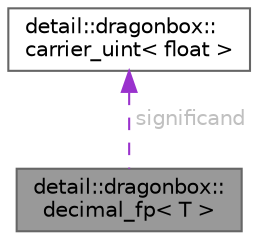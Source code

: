digraph "detail::dragonbox::decimal_fp&lt; T &gt;"
{
 // LATEX_PDF_SIZE
  bgcolor="transparent";
  edge [fontname=Helvetica,fontsize=10,labelfontname=Helvetica,labelfontsize=10];
  node [fontname=Helvetica,fontsize=10,shape=box,height=0.2,width=0.4];
  Node1 [id="Node000001",label="detail::dragonbox::\ldecimal_fp\< T \>",height=0.2,width=0.4,color="gray40", fillcolor="grey60", style="filled", fontcolor="black",tooltip=" "];
  Node2 -> Node1 [id="edge1_Node000001_Node000002",dir="back",color="darkorchid3",style="dashed",tooltip=" ",label=" significand",fontcolor="grey" ];
  Node2 [id="Node000002",label="detail::dragonbox::\lcarrier_uint\< float \>",height=0.2,width=0.4,color="gray40", fillcolor="white", style="filled",URL="$structdetail_1_1dragonbox_1_1float__info.html",tooltip=" "];
}
